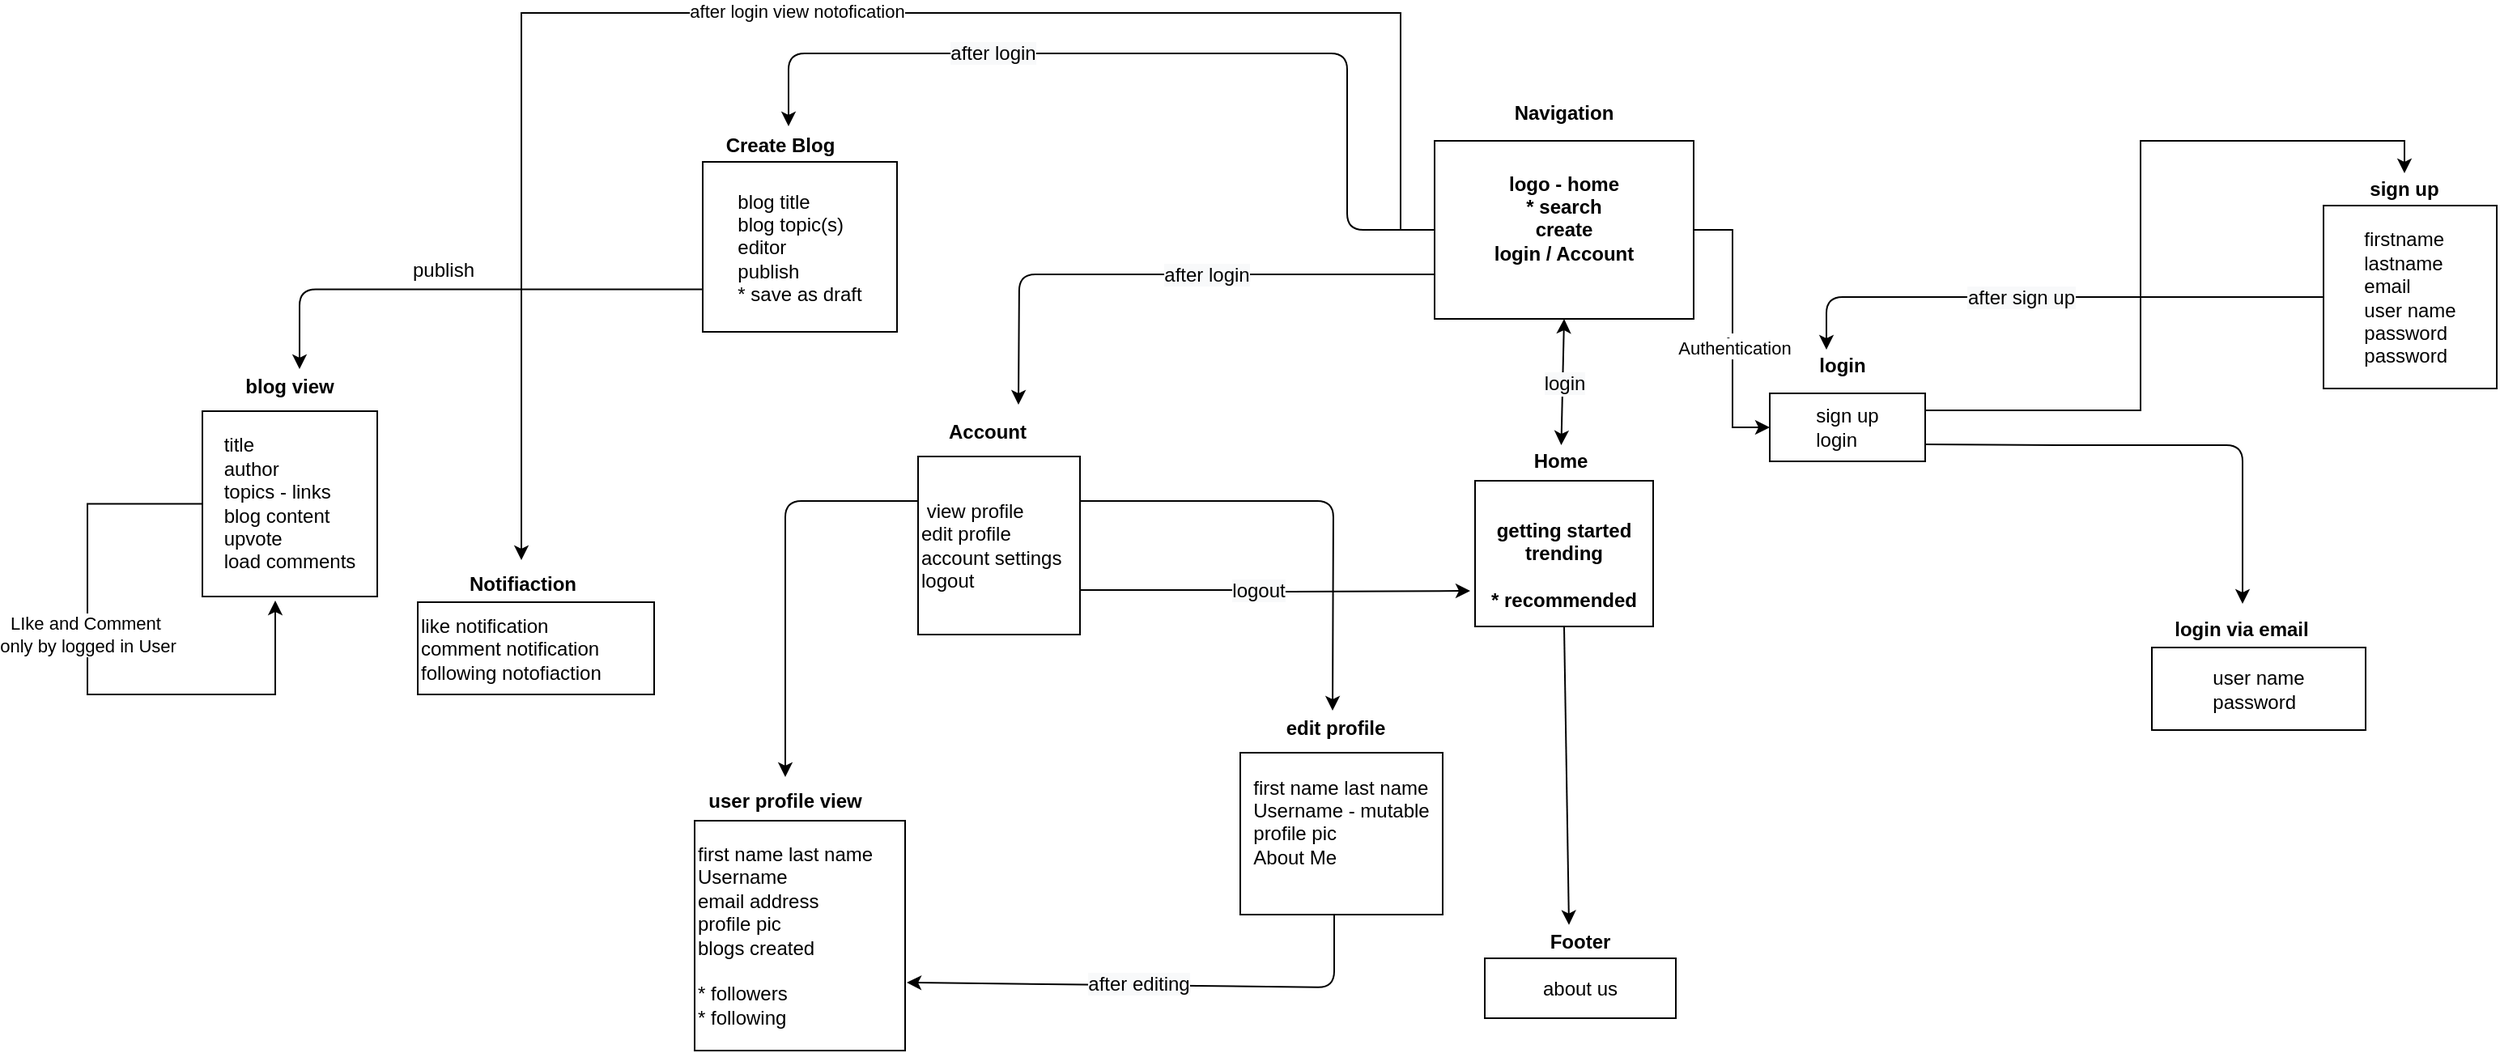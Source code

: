 <mxfile version="15.2.9" type="github">
  <diagram id="prtHgNgQTEPvFCAcTncT" name="Page-1">
    <mxGraphModel dx="3043" dy="2145" grid="0" gridSize="10" guides="1" tooltips="1" connect="1" arrows="0" fold="1" page="1" pageScale="1" pageWidth="827" pageHeight="1169" math="0" shadow="0">
      <root>
        <mxCell id="0" />
        <mxCell id="1" parent="0" />
        <mxCell id="0Pe-EGKjKhxutYWMoY-T-3" style="edgeStyle=orthogonalEdgeStyle;curved=0;rounded=1;sketch=0;orthogonalLoop=1;jettySize=auto;html=1;exitX=0;exitY=0.75;exitDx=0;exitDy=0;" parent="1" source="8EQNYQx7DyZxJMNojB_O-1" edge="1">
          <mxGeometry relative="1" as="geometry">
            <mxPoint x="7" y="183" as="targetPoint" />
          </mxGeometry>
        </mxCell>
        <mxCell id="S2P8mmzGqfAzHzn9WfgC-15" value="&lt;span style=&quot;font-size: 12px ; background-color: rgb(248 , 249 , 250)&quot;&gt;after login&lt;/span&gt;" style="edgeLabel;html=1;align=center;verticalAlign=middle;resizable=0;points=[];" vertex="1" connectable="0" parent="0Pe-EGKjKhxutYWMoY-T-3">
          <mxGeometry x="-0.16" relative="1" as="geometry">
            <mxPoint as="offset" />
          </mxGeometry>
        </mxCell>
        <mxCell id="S2P8mmzGqfAzHzn9WfgC-21" style="edgeStyle=orthogonalEdgeStyle;rounded=0;orthogonalLoop=1;jettySize=auto;html=1;exitX=1;exitY=0.5;exitDx=0;exitDy=0;entryX=0;entryY=0.5;entryDx=0;entryDy=0;" edge="1" parent="1" source="8EQNYQx7DyZxJMNojB_O-1" target="8EQNYQx7DyZxJMNojB_O-3">
          <mxGeometry relative="1" as="geometry">
            <Array as="points">
              <mxPoint x="448" y="75" />
              <mxPoint x="448" y="197" />
            </Array>
          </mxGeometry>
        </mxCell>
        <mxCell id="S2P8mmzGqfAzHzn9WfgC-22" value="Au" style="edgeLabel;html=1;align=center;verticalAlign=middle;resizable=0;points=[];" vertex="1" connectable="0" parent="S2P8mmzGqfAzHzn9WfgC-21">
          <mxGeometry x="-0.162" relative="1" as="geometry">
            <mxPoint y="23" as="offset" />
          </mxGeometry>
        </mxCell>
        <mxCell id="S2P8mmzGqfAzHzn9WfgC-23" value="Authentication" style="edgeLabel;html=1;align=center;verticalAlign=middle;resizable=0;points=[];" vertex="1" connectable="0" parent="S2P8mmzGqfAzHzn9WfgC-21">
          <mxGeometry x="0.14" y="1" relative="1" as="geometry">
            <mxPoint as="offset" />
          </mxGeometry>
        </mxCell>
        <mxCell id="S2P8mmzGqfAzHzn9WfgC-29" style="edgeStyle=orthogonalEdgeStyle;rounded=0;orthogonalLoop=1;jettySize=auto;html=1;exitX=0;exitY=0.5;exitDx=0;exitDy=0;" edge="1" parent="1" source="8EQNYQx7DyZxJMNojB_O-1">
          <mxGeometry relative="1" as="geometry">
            <mxPoint x="-300" y="279" as="targetPoint" />
            <Array as="points">
              <mxPoint x="243" y="75" />
              <mxPoint x="243" y="-59" />
              <mxPoint x="-300" y="-59" />
            </Array>
          </mxGeometry>
        </mxCell>
        <mxCell id="S2P8mmzGqfAzHzn9WfgC-30" value="after login view notofication" style="edgeLabel;html=1;align=center;verticalAlign=middle;resizable=0;points=[];" vertex="1" connectable="0" parent="S2P8mmzGqfAzHzn9WfgC-29">
          <mxGeometry x="0.021" y="-1" relative="1" as="geometry">
            <mxPoint x="1" as="offset" />
          </mxGeometry>
        </mxCell>
        <mxCell id="8EQNYQx7DyZxJMNojB_O-1" value="&lt;div&gt;&lt;div&gt;&lt;b&gt;logo - home&lt;br&gt;&lt;/b&gt;&lt;/div&gt;&lt;div&gt;&lt;b&gt;* search&lt;/b&gt;&lt;/div&gt;&lt;/div&gt;&lt;div&gt;&lt;b&gt;create&lt;/b&gt;&lt;/div&gt;&lt;div&gt;&lt;b&gt;login / Account&lt;br&gt;&lt;/b&gt;&lt;/div&gt;&lt;div&gt;&lt;br&gt;&lt;/div&gt;" style="rounded=0;whiteSpace=wrap;html=1;" parent="1" vertex="1">
          <mxGeometry x="264" y="20" width="160" height="110" as="geometry" />
        </mxCell>
        <mxCell id="S2P8mmzGqfAzHzn9WfgC-24" style="edgeStyle=orthogonalEdgeStyle;rounded=0;orthogonalLoop=1;jettySize=auto;html=1;exitX=1;exitY=0.25;exitDx=0;exitDy=0;entryX=0.5;entryY=0;entryDx=0;entryDy=0;" edge="1" parent="1" source="8EQNYQx7DyZxJMNojB_O-3" target="Z2a8YiFNI8ECmcvXWg9p-1">
          <mxGeometry relative="1" as="geometry" />
        </mxCell>
        <mxCell id="8EQNYQx7DyZxJMNojB_O-3" value="&lt;div align=&quot;left&quot;&gt;&lt;br&gt;&lt;/div&gt;&lt;div align=&quot;left&quot;&gt;sign up&lt;br&gt;&lt;/div&gt;&lt;div align=&quot;left&quot;&gt;login&amp;nbsp;&lt;/div&gt;&lt;div align=&quot;left&quot;&gt;&lt;br&gt;&lt;/div&gt;" style="rounded=0;whiteSpace=wrap;html=1;" parent="1" vertex="1">
          <mxGeometry x="471" y="176" width="96" height="42" as="geometry" />
        </mxCell>
        <mxCell id="8EQNYQx7DyZxJMNojB_O-4" value="&lt;b&gt;login&lt;/b&gt;" style="text;html=1;strokeColor=none;fillColor=none;align=center;verticalAlign=middle;whiteSpace=wrap;rounded=0;" parent="1" vertex="1">
          <mxGeometry x="496" y="149" width="40" height="20" as="geometry" />
        </mxCell>
        <mxCell id="8EQNYQx7DyZxJMNojB_O-5" value="&lt;b&gt;Navigation&lt;/b&gt;" style="text;html=1;strokeColor=none;fillColor=none;align=center;verticalAlign=middle;whiteSpace=wrap;rounded=0;" parent="1" vertex="1">
          <mxGeometry x="309" y="-7" width="70" height="20" as="geometry" />
        </mxCell>
        <mxCell id="0Pe-EGKjKhxutYWMoY-T-2" style="edgeStyle=orthogonalEdgeStyle;curved=0;rounded=1;sketch=0;orthogonalLoop=1;jettySize=auto;html=1;exitX=1;exitY=0.25;exitDx=0;exitDy=0;" parent="1" source="8EQNYQx7DyZxJMNojB_O-12" edge="1">
          <mxGeometry relative="1" as="geometry">
            <mxPoint x="201" y="372" as="targetPoint" />
          </mxGeometry>
        </mxCell>
        <mxCell id="N84xPB7PRArb7vLgZbX0-3" style="edgeStyle=orthogonalEdgeStyle;curved=0;rounded=1;sketch=0;orthogonalLoop=1;jettySize=auto;html=1;exitX=1;exitY=0.75;exitDx=0;exitDy=0;" parent="1" source="8EQNYQx7DyZxJMNojB_O-12" edge="1">
          <mxGeometry relative="1" as="geometry">
            <mxPoint x="286" y="298" as="targetPoint" />
          </mxGeometry>
        </mxCell>
        <mxCell id="S2P8mmzGqfAzHzn9WfgC-13" value="&lt;span style=&quot;font-size: 12px ; background-color: rgb(248 , 249 , 250)&quot;&gt;logout&lt;/span&gt;" style="edgeLabel;html=1;align=center;verticalAlign=middle;resizable=0;points=[];" vertex="1" connectable="0" parent="N84xPB7PRArb7vLgZbX0-3">
          <mxGeometry x="-0.092" relative="1" as="geometry">
            <mxPoint as="offset" />
          </mxGeometry>
        </mxCell>
        <mxCell id="N84xPB7PRArb7vLgZbX0-32" style="edgeStyle=orthogonalEdgeStyle;curved=0;rounded=1;sketch=0;orthogonalLoop=1;jettySize=auto;html=1;exitX=0;exitY=0.25;exitDx=0;exitDy=0;entryX=0.5;entryY=0;entryDx=0;entryDy=0;" parent="1" source="8EQNYQx7DyZxJMNojB_O-12" target="8EQNYQx7DyZxJMNojB_O-27" edge="1">
          <mxGeometry relative="1" as="geometry" />
        </mxCell>
        <mxCell id="8EQNYQx7DyZxJMNojB_O-12" value="&lt;div&gt;&amp;nbsp;view profile&lt;/div&gt;&lt;div&gt;edit profile&lt;/div&gt;&lt;div&gt;account settings&lt;/div&gt;&lt;div&gt;logout&lt;br&gt;&lt;/div&gt;" style="rounded=0;whiteSpace=wrap;html=1;align=left;" parent="1" vertex="1">
          <mxGeometry x="-55" y="215" width="100" height="110" as="geometry" />
        </mxCell>
        <mxCell id="8EQNYQx7DyZxJMNojB_O-17" value="&lt;b&gt;Account&lt;/b&gt;" style="text;html=1;strokeColor=none;fillColor=none;align=center;verticalAlign=middle;whiteSpace=wrap;rounded=0;" parent="1" vertex="1">
          <mxGeometry x="-32" y="190" width="40" height="20" as="geometry" />
        </mxCell>
        <mxCell id="8EQNYQx7DyZxJMNojB_O-27" value="&lt;b&gt;user profile view&lt;/b&gt;" style="text;html=1;strokeColor=none;fillColor=none;align=center;verticalAlign=middle;whiteSpace=wrap;rounded=0;" parent="1" vertex="1">
          <mxGeometry x="-192" y="413" width="110" height="30" as="geometry" />
        </mxCell>
        <mxCell id="8EQNYQx7DyZxJMNojB_O-29" value="&lt;div align=&quot;left&quot;&gt;first name last name&lt;br&gt;&lt;/div&gt;&lt;div align=&quot;left&quot;&gt;Username - mutable&lt;br&gt;&lt;/div&gt;&lt;div align=&quot;left&quot;&gt;profile pic&lt;/div&gt;&lt;div align=&quot;left&quot;&gt;About Me&lt;br&gt;&lt;/div&gt;&lt;div align=&quot;left&quot;&gt;&lt;br&gt;&lt;/div&gt;" style="rounded=0;whiteSpace=wrap;html=1;align=center;" parent="1" vertex="1">
          <mxGeometry x="144" y="398" width="125" height="100" as="geometry" />
        </mxCell>
        <mxCell id="8EQNYQx7DyZxJMNojB_O-30" value="&lt;div align=&quot;left&quot;&gt;first name last name&lt;br&gt;&lt;/div&gt;&lt;div align=&quot;left&quot;&gt;Username&lt;br&gt;&lt;/div&gt;&lt;div align=&quot;left&quot;&gt;email address&lt;/div&gt;&lt;div align=&quot;left&quot;&gt;profile pic&lt;/div&gt;&lt;div align=&quot;left&quot;&gt;blogs created&lt;/div&gt;&lt;div align=&quot;left&quot;&gt;&lt;br&gt;&lt;/div&gt;&lt;div align=&quot;left&quot;&gt;* followers&lt;/div&gt;&lt;div align=&quot;left&quot;&gt;* following&lt;br&gt;&lt;/div&gt;" style="rounded=0;whiteSpace=wrap;html=1;align=left;" parent="1" vertex="1">
          <mxGeometry x="-193" y="440" width="130" height="142" as="geometry" />
        </mxCell>
        <mxCell id="8EQNYQx7DyZxJMNojB_O-32" value="&lt;b&gt;edit profile&lt;br&gt;&lt;/b&gt;" style="text;html=1;strokeColor=none;fillColor=none;align=center;verticalAlign=middle;whiteSpace=wrap;rounded=0;" parent="1" vertex="1">
          <mxGeometry x="158" y="368" width="90" height="30" as="geometry" />
        </mxCell>
        <mxCell id="8EQNYQx7DyZxJMNojB_O-40" value="&lt;b&gt;Create Blog&lt;br&gt;&lt;/b&gt;" style="text;html=1;strokeColor=none;fillColor=none;align=center;verticalAlign=middle;whiteSpace=wrap;rounded=0;" parent="1" vertex="1">
          <mxGeometry x="-180" y="13" width="80" height="20" as="geometry" />
        </mxCell>
        <mxCell id="N84xPB7PRArb7vLgZbX0-18" style="edgeStyle=orthogonalEdgeStyle;curved=0;rounded=1;sketch=0;orthogonalLoop=1;jettySize=auto;html=1;exitX=0;exitY=0.75;exitDx=0;exitDy=0;entryX=0.581;entryY=0;entryDx=0;entryDy=0;entryPerimeter=0;" parent="1" source="8EQNYQx7DyZxJMNojB_O-44" target="N84xPB7PRArb7vLgZbX0-17" edge="1">
          <mxGeometry relative="1" as="geometry" />
        </mxCell>
        <mxCell id="8EQNYQx7DyZxJMNojB_O-44" value="&lt;div align=&quot;left&quot;&gt;blog title&lt;/div&gt;&lt;div align=&quot;left&quot;&gt;blog topic(s)&lt;/div&gt;&lt;div align=&quot;left&quot;&gt;editor&lt;/div&gt;&lt;div align=&quot;left&quot;&gt;publish&lt;br&gt;&lt;/div&gt;&lt;div align=&quot;left&quot;&gt;* save as draft&lt;br&gt;&lt;/div&gt;" style="rounded=0;whiteSpace=wrap;html=1;align=center;" parent="1" vertex="1">
          <mxGeometry x="-188" y="33" width="120" height="105" as="geometry" />
        </mxCell>
        <mxCell id="8EQNYQx7DyZxJMNojB_O-47" value="&lt;div&gt;&lt;b&gt;&lt;br&gt;&lt;/b&gt;&lt;/div&gt;&lt;div&gt;&lt;b&gt;getting started&lt;/b&gt;&lt;/div&gt;&lt;div&gt;&lt;b&gt;trending&lt;br&gt;&lt;/b&gt;&lt;/div&gt;&lt;div&gt;&lt;b&gt;&lt;br&gt;&lt;/b&gt;&lt;/div&gt;&lt;div&gt;&lt;b&gt;* recommended&lt;br&gt;&lt;/b&gt;&lt;/div&gt;" style="rounded=0;whiteSpace=wrap;html=1;align=center;" parent="1" vertex="1">
          <mxGeometry x="289" y="230" width="110" height="90" as="geometry" />
        </mxCell>
        <mxCell id="8EQNYQx7DyZxJMNojB_O-48" value="&lt;b&gt;Home&lt;/b&gt;" style="text;html=1;strokeColor=none;fillColor=none;align=center;verticalAlign=middle;whiteSpace=wrap;rounded=0;" parent="1" vertex="1">
          <mxGeometry x="322" y="208" width="40" height="20" as="geometry" />
        </mxCell>
        <mxCell id="Z2a8YiFNI8ECmcvXWg9p-1" value="&lt;b&gt;sign up&lt;/b&gt;" style="text;html=1;strokeColor=none;fillColor=none;align=center;verticalAlign=middle;whiteSpace=wrap;rounded=0;" parent="1" vertex="1">
          <mxGeometry x="833" y="40" width="60" height="20" as="geometry" />
        </mxCell>
        <mxCell id="N84xPB7PRArb7vLgZbX0-36" style="edgeStyle=orthogonalEdgeStyle;curved=0;rounded=1;sketch=0;orthogonalLoop=1;jettySize=auto;html=1;exitX=0;exitY=0.5;exitDx=0;exitDy=0;entryX=0.25;entryY=0;entryDx=0;entryDy=0;" parent="1" source="Z2a8YiFNI8ECmcvXWg9p-3" target="8EQNYQx7DyZxJMNojB_O-4" edge="1">
          <mxGeometry relative="1" as="geometry">
            <mxPoint x="556" y="102" as="targetPoint" />
          </mxGeometry>
        </mxCell>
        <mxCell id="S2P8mmzGqfAzHzn9WfgC-11" value="&lt;span style=&quot;font-size: 12px ; background-color: rgb(248 , 249 , 250)&quot;&gt;after sign up&lt;/span&gt;" style="edgeLabel;html=1;align=center;verticalAlign=middle;resizable=0;points=[];" vertex="1" connectable="0" parent="N84xPB7PRArb7vLgZbX0-36">
          <mxGeometry x="0.375" y="-1" relative="1" as="geometry">
            <mxPoint x="46" y="1" as="offset" />
          </mxGeometry>
        </mxCell>
        <mxCell id="Z2a8YiFNI8ECmcvXWg9p-3" value="&lt;div align=&quot;left&quot;&gt;firstname&lt;/div&gt;&lt;div align=&quot;left&quot;&gt;lastname&lt;/div&gt;&lt;div align=&quot;left&quot;&gt;email&lt;/div&gt;&lt;div align=&quot;left&quot;&gt;user name&lt;/div&gt;&lt;div align=&quot;left&quot;&gt;password&lt;/div&gt;&lt;div align=&quot;left&quot;&gt;password&lt;/div&gt;" style="rounded=0;whiteSpace=wrap;html=1;" parent="1" vertex="1">
          <mxGeometry x="813" y="60" width="107" height="113" as="geometry" />
        </mxCell>
        <mxCell id="Z2a8YiFNI8ECmcvXWg9p-8" value="&lt;b&gt;login via email&lt;br&gt;&lt;/b&gt;" style="text;html=1;strokeColor=none;fillColor=none;align=center;verticalAlign=middle;whiteSpace=wrap;rounded=0;" parent="1" vertex="1">
          <mxGeometry x="715" y="313" width="95" height="18" as="geometry" />
        </mxCell>
        <mxCell id="Z2a8YiFNI8ECmcvXWg9p-9" value="&lt;div align=&quot;left&quot;&gt;&lt;span style=&quot;text-align: center&quot;&gt;user name&lt;/span&gt;&lt;br&gt;&lt;/div&gt;&lt;div align=&quot;left&quot;&gt;password&lt;/div&gt;" style="rounded=0;whiteSpace=wrap;html=1;" parent="1" vertex="1">
          <mxGeometry x="707" y="333" width="132" height="51" as="geometry" />
        </mxCell>
        <mxCell id="Z2a8YiFNI8ECmcvXWg9p-21" value="&lt;div&gt;about us&lt;/div&gt;" style="rounded=0;whiteSpace=wrap;html=1;" parent="1" vertex="1">
          <mxGeometry x="295" y="525" width="118" height="37" as="geometry" />
        </mxCell>
        <mxCell id="Z2a8YiFNI8ECmcvXWg9p-24" value="&lt;b&gt;Footer&lt;/b&gt;" style="text;html=1;strokeColor=none;fillColor=none;align=center;verticalAlign=middle;whiteSpace=wrap;rounded=0;" parent="1" vertex="1">
          <mxGeometry x="319" y="505" width="70" height="20" as="geometry" />
        </mxCell>
        <mxCell id="S2P8mmzGqfAzHzn9WfgC-26" style="edgeStyle=orthogonalEdgeStyle;rounded=0;orthogonalLoop=1;jettySize=auto;html=1;exitX=0;exitY=0.5;exitDx=0;exitDy=0;" edge="1" parent="1" source="N84xPB7PRArb7vLgZbX0-16">
          <mxGeometry relative="1" as="geometry">
            <mxPoint x="-452" y="304" as="targetPoint" />
            <Array as="points">
              <mxPoint x="-568" y="244" />
              <mxPoint x="-568" y="362" />
              <mxPoint x="-452" y="362" />
              <mxPoint x="-452" y="310" />
            </Array>
          </mxGeometry>
        </mxCell>
        <mxCell id="S2P8mmzGqfAzHzn9WfgC-27" value="LIke and Comment&amp;nbsp;&lt;br&gt;only by logged in User" style="edgeLabel;html=1;align=center;verticalAlign=middle;resizable=0;points=[];" vertex="1" connectable="0" parent="S2P8mmzGqfAzHzn9WfgC-26">
          <mxGeometry x="-0.165" relative="1" as="geometry">
            <mxPoint as="offset" />
          </mxGeometry>
        </mxCell>
        <mxCell id="N84xPB7PRArb7vLgZbX0-16" value="&lt;div style=&quot;text-align: left&quot;&gt;title&lt;/div&gt;&lt;div style=&quot;text-align: left&quot;&gt;author&lt;/div&gt;&lt;div style=&quot;text-align: left&quot;&gt;topics - links&lt;/div&gt;&lt;div style=&quot;text-align: left&quot;&gt;blog content&lt;/div&gt;&lt;div style=&quot;text-align: left&quot;&gt;upvote&lt;/div&gt;&lt;div style=&quot;text-align: left&quot;&gt;load comments&lt;/div&gt;" style="rounded=0;whiteSpace=wrap;html=1;sketch=0;" parent="1" vertex="1">
          <mxGeometry x="-497" y="187" width="108" height="114.5" as="geometry" />
        </mxCell>
        <mxCell id="N84xPB7PRArb7vLgZbX0-17" value="&lt;b&gt;blog view&lt;/b&gt;" style="text;html=1;strokeColor=none;fillColor=none;align=center;verticalAlign=middle;whiteSpace=wrap;rounded=0;sketch=0;" parent="1" vertex="1">
          <mxGeometry x="-480" y="161" width="74" height="22" as="geometry" />
        </mxCell>
        <mxCell id="N84xPB7PRArb7vLgZbX0-23" value="publish" style="text;html=1;strokeColor=none;fillColor=none;align=center;verticalAlign=middle;whiteSpace=wrap;rounded=0;sketch=0;" parent="1" vertex="1">
          <mxGeometry x="-368" y="90" width="40" height="20" as="geometry" />
        </mxCell>
        <mxCell id="N84xPB7PRArb7vLgZbX0-26" value="" style="endArrow=classic;startArrow=classic;html=1;entryX=0.5;entryY=1;entryDx=0;entryDy=0;" parent="1" source="8EQNYQx7DyZxJMNojB_O-48" target="8EQNYQx7DyZxJMNojB_O-1" edge="1">
          <mxGeometry width="50" height="50" relative="1" as="geometry">
            <mxPoint x="160" y="166" as="sourcePoint" />
            <mxPoint x="210" y="116" as="targetPoint" />
          </mxGeometry>
        </mxCell>
        <mxCell id="S2P8mmzGqfAzHzn9WfgC-14" value="&lt;span style=&quot;font-size: 12px ; background-color: rgb(248 , 249 , 250)&quot;&gt;login&lt;/span&gt;" style="edgeLabel;html=1;align=center;verticalAlign=middle;resizable=0;points=[];" vertex="1" connectable="0" parent="N84xPB7PRArb7vLgZbX0-26">
          <mxGeometry x="0.45" y="-2" relative="1" as="geometry">
            <mxPoint x="-2" y="18" as="offset" />
          </mxGeometry>
        </mxCell>
        <mxCell id="N84xPB7PRArb7vLgZbX0-29" value="" style="endArrow=classic;html=1;exitX=0;exitY=0.5;exitDx=0;exitDy=0;" parent="1" source="8EQNYQx7DyZxJMNojB_O-1" edge="1">
          <mxGeometry width="50" height="50" relative="1" as="geometry">
            <mxPoint x="160" y="166" as="sourcePoint" />
            <mxPoint x="-135" y="11" as="targetPoint" />
            <Array as="points">
              <mxPoint x="210" y="75" />
              <mxPoint x="210" y="-34" />
              <mxPoint x="-135" y="-34" />
            </Array>
          </mxGeometry>
        </mxCell>
        <mxCell id="S2P8mmzGqfAzHzn9WfgC-18" value="&lt;span style=&quot;font-family: &amp;#34;helvetica&amp;#34; ; font-size: 12px ; background-color: rgb(248 , 249 , 250)&quot;&gt;after login&lt;/span&gt;" style="edgeLabel;html=1;align=center;verticalAlign=middle;resizable=0;points=[];" vertex="1" connectable="0" parent="N84xPB7PRArb7vLgZbX0-29">
          <mxGeometry x="0.382" relative="1" as="geometry">
            <mxPoint as="offset" />
          </mxGeometry>
        </mxCell>
        <mxCell id="S2P8mmzGqfAzHzn9WfgC-8" value="" style="endArrow=classic;html=1;entryX=1.008;entryY=0.704;entryDx=0;entryDy=0;entryPerimeter=0;exitX=0.464;exitY=1;exitDx=0;exitDy=0;exitPerimeter=0;" edge="1" parent="1" source="8EQNYQx7DyZxJMNojB_O-29" target="8EQNYQx7DyZxJMNojB_O-30">
          <mxGeometry width="50" height="50" relative="1" as="geometry">
            <mxPoint x="202" y="511" as="sourcePoint" />
            <mxPoint x="252" y="473" as="targetPoint" />
            <Array as="points">
              <mxPoint x="202" y="543" />
            </Array>
          </mxGeometry>
        </mxCell>
        <mxCell id="S2P8mmzGqfAzHzn9WfgC-16" value="&lt;span style=&quot;font-size: 12px ; background-color: rgb(248 , 249 , 250)&quot;&gt;after editing&lt;/span&gt;" style="edgeLabel;html=1;align=center;verticalAlign=middle;resizable=0;points=[];" vertex="1" connectable="0" parent="S2P8mmzGqfAzHzn9WfgC-8">
          <mxGeometry x="0.056" y="4" relative="1" as="geometry">
            <mxPoint x="-3" y="-5" as="offset" />
          </mxGeometry>
        </mxCell>
        <mxCell id="S2P8mmzGqfAzHzn9WfgC-12" value="" style="endArrow=classic;html=1;exitX=1;exitY=0.75;exitDx=0;exitDy=0;" edge="1" parent="1" source="8EQNYQx7DyZxJMNojB_O-3">
          <mxGeometry width="50" height="50" relative="1" as="geometry">
            <mxPoint x="440" y="210" as="sourcePoint" />
            <mxPoint x="763" y="306" as="targetPoint" />
            <Array as="points">
              <mxPoint x="658" y="208" />
              <mxPoint x="763" y="208" />
            </Array>
          </mxGeometry>
        </mxCell>
        <mxCell id="S2P8mmzGqfAzHzn9WfgC-17" value="" style="endArrow=classic;html=1;exitX=0.5;exitY=1;exitDx=0;exitDy=0;entryX=0.4;entryY=-0.033;entryDx=0;entryDy=0;entryPerimeter=0;" edge="1" parent="1" source="8EQNYQx7DyZxJMNojB_O-47" target="Z2a8YiFNI8ECmcvXWg9p-24">
          <mxGeometry width="50" height="50" relative="1" as="geometry">
            <mxPoint x="-59" y="509" as="sourcePoint" />
            <mxPoint x="-9" y="459" as="targetPoint" />
          </mxGeometry>
        </mxCell>
        <mxCell id="S2P8mmzGqfAzHzn9WfgC-28" value="like notification&lt;br&gt;comment notification&lt;br&gt;following notofiaction" style="rounded=0;whiteSpace=wrap;html=1;sketch=0;align=left;direction=west;" vertex="1" parent="1">
          <mxGeometry x="-364" y="305" width="146" height="57" as="geometry" />
        </mxCell>
        <mxCell id="S2P8mmzGqfAzHzn9WfgC-33" value="&lt;b&gt;Notifiaction&lt;/b&gt;" style="text;html=1;strokeColor=none;fillColor=none;align=center;verticalAlign=middle;whiteSpace=wrap;rounded=0;sketch=0;" vertex="1" parent="1">
          <mxGeometry x="-336" y="283" width="74" height="22" as="geometry" />
        </mxCell>
      </root>
    </mxGraphModel>
  </diagram>
</mxfile>
